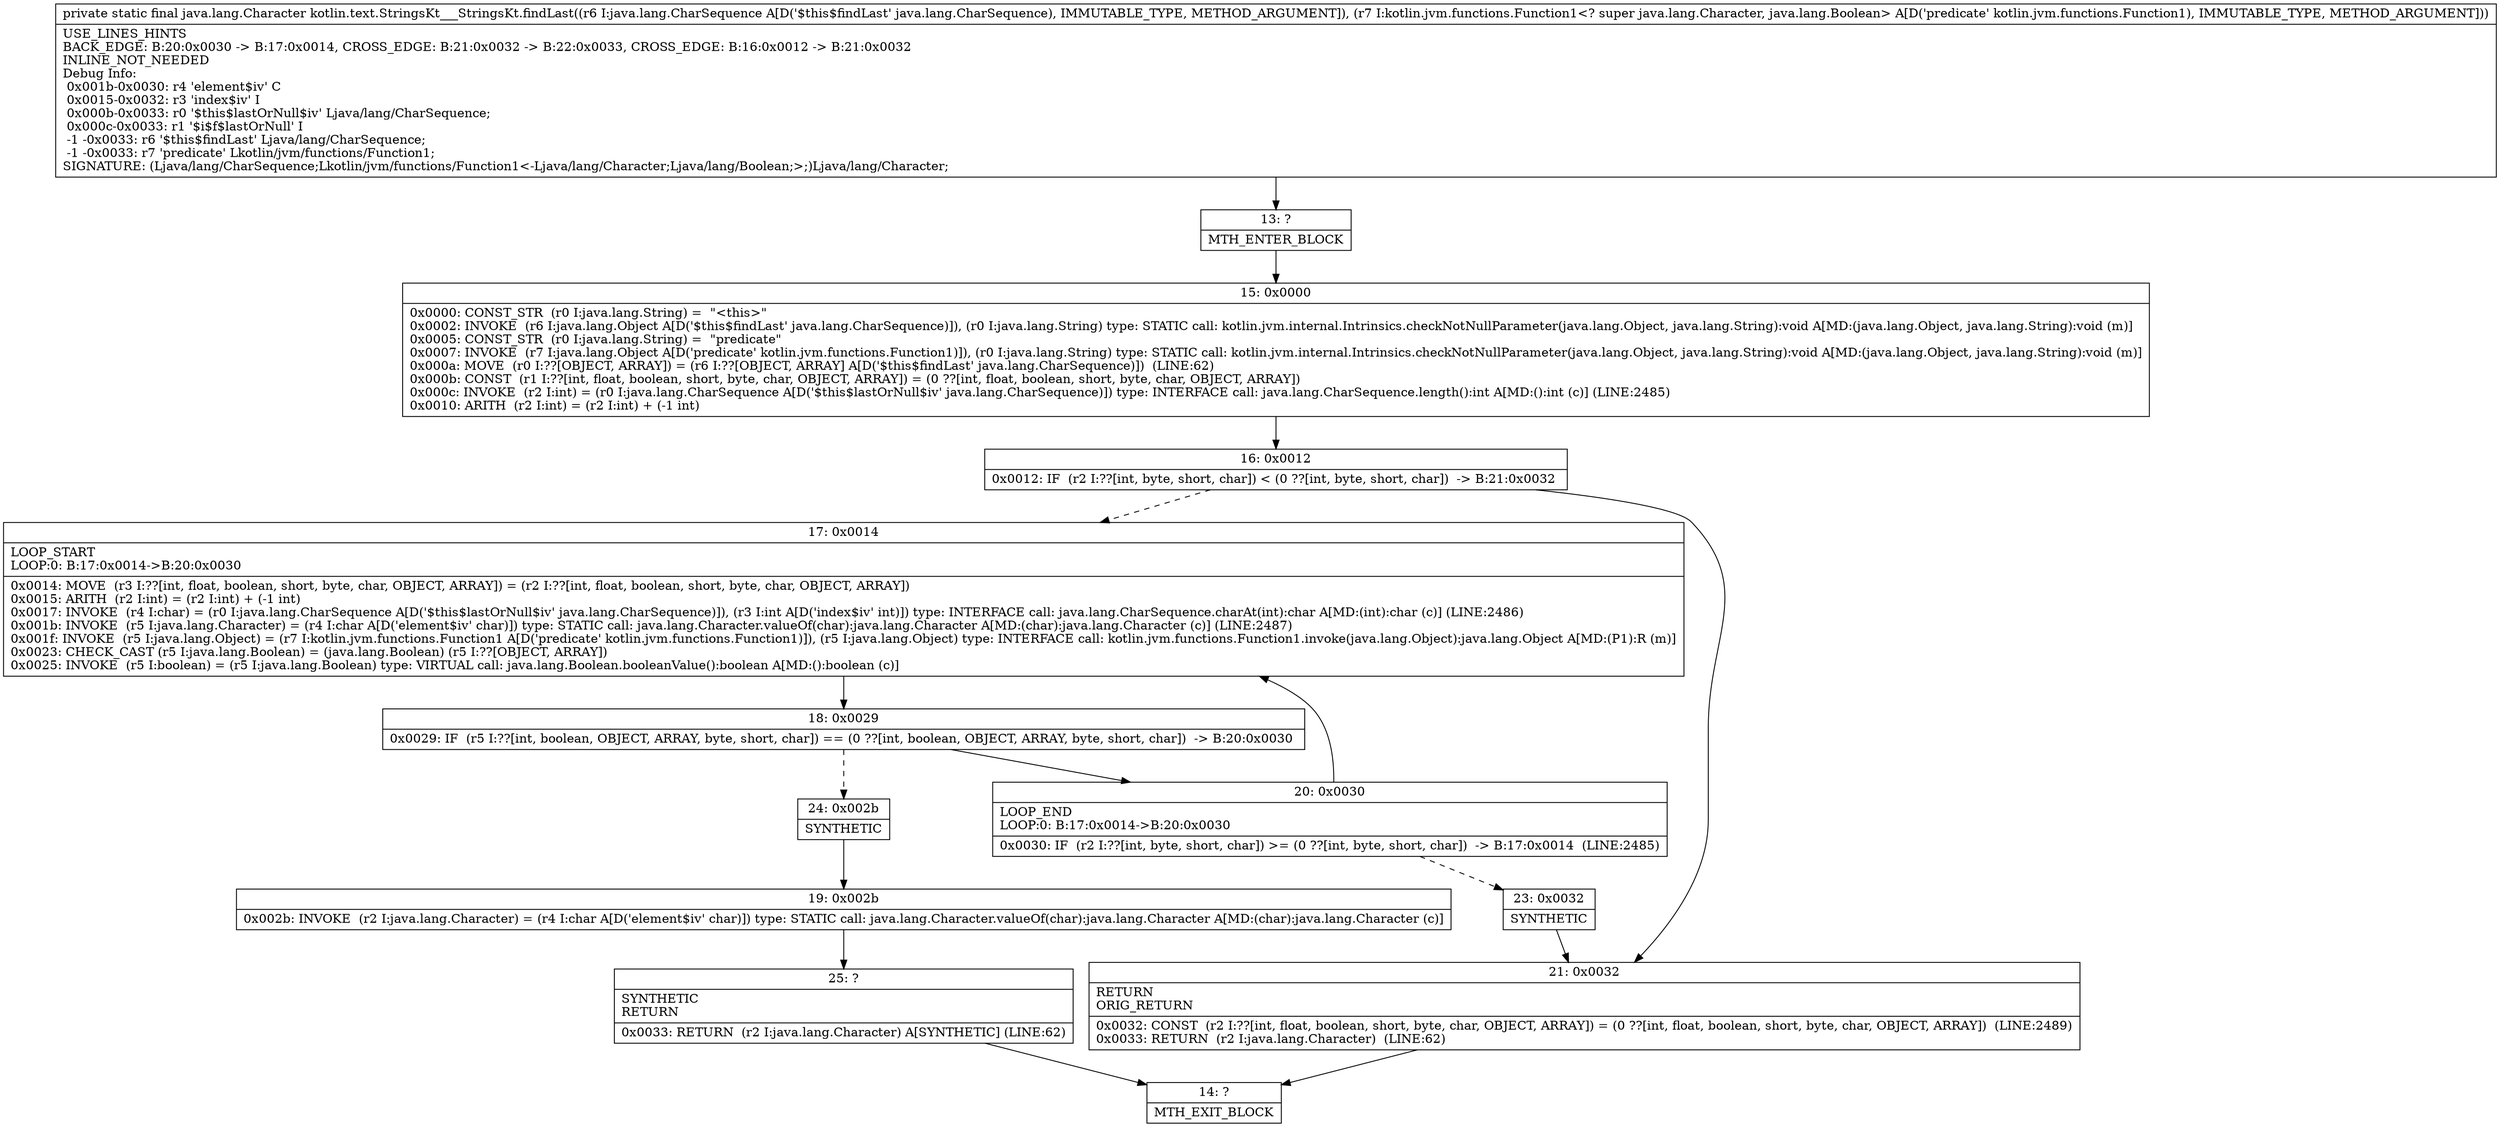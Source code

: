 digraph "CFG forkotlin.text.StringsKt___StringsKt.findLast(Ljava\/lang\/CharSequence;Lkotlin\/jvm\/functions\/Function1;)Ljava\/lang\/Character;" {
Node_13 [shape=record,label="{13\:\ ?|MTH_ENTER_BLOCK\l}"];
Node_15 [shape=record,label="{15\:\ 0x0000|0x0000: CONST_STR  (r0 I:java.lang.String) =  \"\<this\>\" \l0x0002: INVOKE  (r6 I:java.lang.Object A[D('$this$findLast' java.lang.CharSequence)]), (r0 I:java.lang.String) type: STATIC call: kotlin.jvm.internal.Intrinsics.checkNotNullParameter(java.lang.Object, java.lang.String):void A[MD:(java.lang.Object, java.lang.String):void (m)]\l0x0005: CONST_STR  (r0 I:java.lang.String) =  \"predicate\" \l0x0007: INVOKE  (r7 I:java.lang.Object A[D('predicate' kotlin.jvm.functions.Function1)]), (r0 I:java.lang.String) type: STATIC call: kotlin.jvm.internal.Intrinsics.checkNotNullParameter(java.lang.Object, java.lang.String):void A[MD:(java.lang.Object, java.lang.String):void (m)]\l0x000a: MOVE  (r0 I:??[OBJECT, ARRAY]) = (r6 I:??[OBJECT, ARRAY] A[D('$this$findLast' java.lang.CharSequence)])  (LINE:62)\l0x000b: CONST  (r1 I:??[int, float, boolean, short, byte, char, OBJECT, ARRAY]) = (0 ??[int, float, boolean, short, byte, char, OBJECT, ARRAY]) \l0x000c: INVOKE  (r2 I:int) = (r0 I:java.lang.CharSequence A[D('$this$lastOrNull$iv' java.lang.CharSequence)]) type: INTERFACE call: java.lang.CharSequence.length():int A[MD:():int (c)] (LINE:2485)\l0x0010: ARITH  (r2 I:int) = (r2 I:int) + (\-1 int) \l}"];
Node_16 [shape=record,label="{16\:\ 0x0012|0x0012: IF  (r2 I:??[int, byte, short, char]) \< (0 ??[int, byte, short, char])  \-\> B:21:0x0032 \l}"];
Node_17 [shape=record,label="{17\:\ 0x0014|LOOP_START\lLOOP:0: B:17:0x0014\-\>B:20:0x0030\l|0x0014: MOVE  (r3 I:??[int, float, boolean, short, byte, char, OBJECT, ARRAY]) = (r2 I:??[int, float, boolean, short, byte, char, OBJECT, ARRAY]) \l0x0015: ARITH  (r2 I:int) = (r2 I:int) + (\-1 int) \l0x0017: INVOKE  (r4 I:char) = (r0 I:java.lang.CharSequence A[D('$this$lastOrNull$iv' java.lang.CharSequence)]), (r3 I:int A[D('index$iv' int)]) type: INTERFACE call: java.lang.CharSequence.charAt(int):char A[MD:(int):char (c)] (LINE:2486)\l0x001b: INVOKE  (r5 I:java.lang.Character) = (r4 I:char A[D('element$iv' char)]) type: STATIC call: java.lang.Character.valueOf(char):java.lang.Character A[MD:(char):java.lang.Character (c)] (LINE:2487)\l0x001f: INVOKE  (r5 I:java.lang.Object) = (r7 I:kotlin.jvm.functions.Function1 A[D('predicate' kotlin.jvm.functions.Function1)]), (r5 I:java.lang.Object) type: INTERFACE call: kotlin.jvm.functions.Function1.invoke(java.lang.Object):java.lang.Object A[MD:(P1):R (m)]\l0x0023: CHECK_CAST (r5 I:java.lang.Boolean) = (java.lang.Boolean) (r5 I:??[OBJECT, ARRAY]) \l0x0025: INVOKE  (r5 I:boolean) = (r5 I:java.lang.Boolean) type: VIRTUAL call: java.lang.Boolean.booleanValue():boolean A[MD:():boolean (c)]\l}"];
Node_18 [shape=record,label="{18\:\ 0x0029|0x0029: IF  (r5 I:??[int, boolean, OBJECT, ARRAY, byte, short, char]) == (0 ??[int, boolean, OBJECT, ARRAY, byte, short, char])  \-\> B:20:0x0030 \l}"];
Node_20 [shape=record,label="{20\:\ 0x0030|LOOP_END\lLOOP:0: B:17:0x0014\-\>B:20:0x0030\l|0x0030: IF  (r2 I:??[int, byte, short, char]) \>= (0 ??[int, byte, short, char])  \-\> B:17:0x0014  (LINE:2485)\l}"];
Node_23 [shape=record,label="{23\:\ 0x0032|SYNTHETIC\l}"];
Node_24 [shape=record,label="{24\:\ 0x002b|SYNTHETIC\l}"];
Node_19 [shape=record,label="{19\:\ 0x002b|0x002b: INVOKE  (r2 I:java.lang.Character) = (r4 I:char A[D('element$iv' char)]) type: STATIC call: java.lang.Character.valueOf(char):java.lang.Character A[MD:(char):java.lang.Character (c)]\l}"];
Node_25 [shape=record,label="{25\:\ ?|SYNTHETIC\lRETURN\l|0x0033: RETURN  (r2 I:java.lang.Character) A[SYNTHETIC] (LINE:62)\l}"];
Node_14 [shape=record,label="{14\:\ ?|MTH_EXIT_BLOCK\l}"];
Node_21 [shape=record,label="{21\:\ 0x0032|RETURN\lORIG_RETURN\l|0x0032: CONST  (r2 I:??[int, float, boolean, short, byte, char, OBJECT, ARRAY]) = (0 ??[int, float, boolean, short, byte, char, OBJECT, ARRAY])  (LINE:2489)\l0x0033: RETURN  (r2 I:java.lang.Character)  (LINE:62)\l}"];
MethodNode[shape=record,label="{private static final java.lang.Character kotlin.text.StringsKt___StringsKt.findLast((r6 I:java.lang.CharSequence A[D('$this$findLast' java.lang.CharSequence), IMMUTABLE_TYPE, METHOD_ARGUMENT]), (r7 I:kotlin.jvm.functions.Function1\<? super java.lang.Character, java.lang.Boolean\> A[D('predicate' kotlin.jvm.functions.Function1), IMMUTABLE_TYPE, METHOD_ARGUMENT]))  | USE_LINES_HINTS\lBACK_EDGE: B:20:0x0030 \-\> B:17:0x0014, CROSS_EDGE: B:21:0x0032 \-\> B:22:0x0033, CROSS_EDGE: B:16:0x0012 \-\> B:21:0x0032\lINLINE_NOT_NEEDED\lDebug Info:\l  0x001b\-0x0030: r4 'element$iv' C\l  0x0015\-0x0032: r3 'index$iv' I\l  0x000b\-0x0033: r0 '$this$lastOrNull$iv' Ljava\/lang\/CharSequence;\l  0x000c\-0x0033: r1 '$i$f$lastOrNull' I\l  \-1 \-0x0033: r6 '$this$findLast' Ljava\/lang\/CharSequence;\l  \-1 \-0x0033: r7 'predicate' Lkotlin\/jvm\/functions\/Function1;\lSIGNATURE: (Ljava\/lang\/CharSequence;Lkotlin\/jvm\/functions\/Function1\<\-Ljava\/lang\/Character;Ljava\/lang\/Boolean;\>;)Ljava\/lang\/Character;\l}"];
MethodNode -> Node_13;Node_13 -> Node_15;
Node_15 -> Node_16;
Node_16 -> Node_17[style=dashed];
Node_16 -> Node_21;
Node_17 -> Node_18;
Node_18 -> Node_20;
Node_18 -> Node_24[style=dashed];
Node_20 -> Node_17;
Node_20 -> Node_23[style=dashed];
Node_23 -> Node_21;
Node_24 -> Node_19;
Node_19 -> Node_25;
Node_25 -> Node_14;
Node_21 -> Node_14;
}

